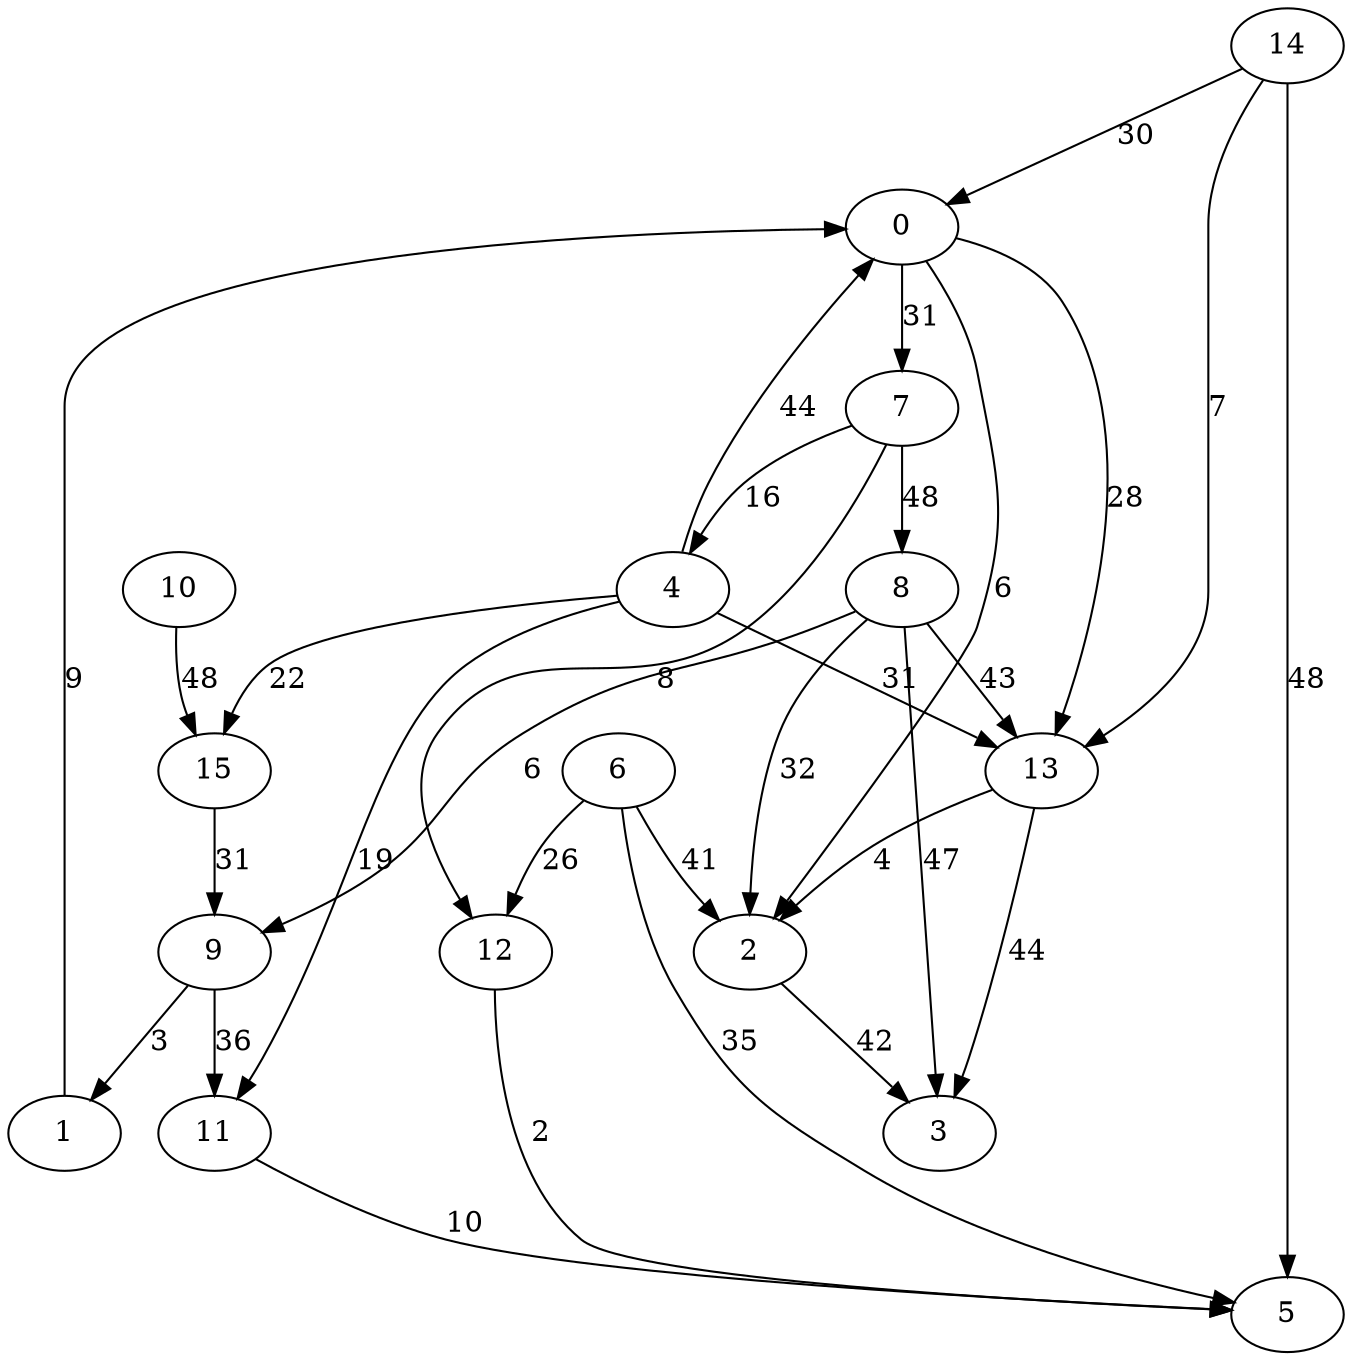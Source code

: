 digraph grafoErdosRenyi_n_16_m_30 {
0;
1;
2;
3;
4;
5;
6;
7;
8;
9;
10;
11;
12;
13;
14;
15;
0 -> 7[label=31 weight=31];
7 -> 8[label=48 weight=48];
11 -> 5[label=10 weight=10];
8 -> 9[label=6 weight=6];
6 -> 5[label=35 weight=35];
6 -> 12[label=26 weight=26];
15 -> 9[label=31 weight=31];
0 -> 13[label=28 weight=28];
7 -> 4[label=16 weight=16];
6 -> 2[label=41 weight=41];
12 -> 5[label=2 weight=2];
14 -> 0[label=30 weight=30];
10 -> 15[label=48 weight=48];
14 -> 5[label=48 weight=48];
1 -> 0[label=9 weight=9];
4 -> 0[label=44 weight=44];
9 -> 1[label=3 weight=3];
4 -> 15[label=22 weight=22];
4 -> 11[label=19 weight=19];
8 -> 13[label=43 weight=43];
13 -> 3[label=44 weight=44];
2 -> 3[label=42 weight=42];
7 -> 12[label=8 weight=8];
0 -> 2[label=6 weight=6];
4 -> 13[label=31 weight=31];
8 -> 3[label=47 weight=47];
8 -> 2[label=32 weight=32];
14 -> 13[label=7 weight=7];
9 -> 11[label=36 weight=36];
13 -> 2[label=4 weight=4];
}